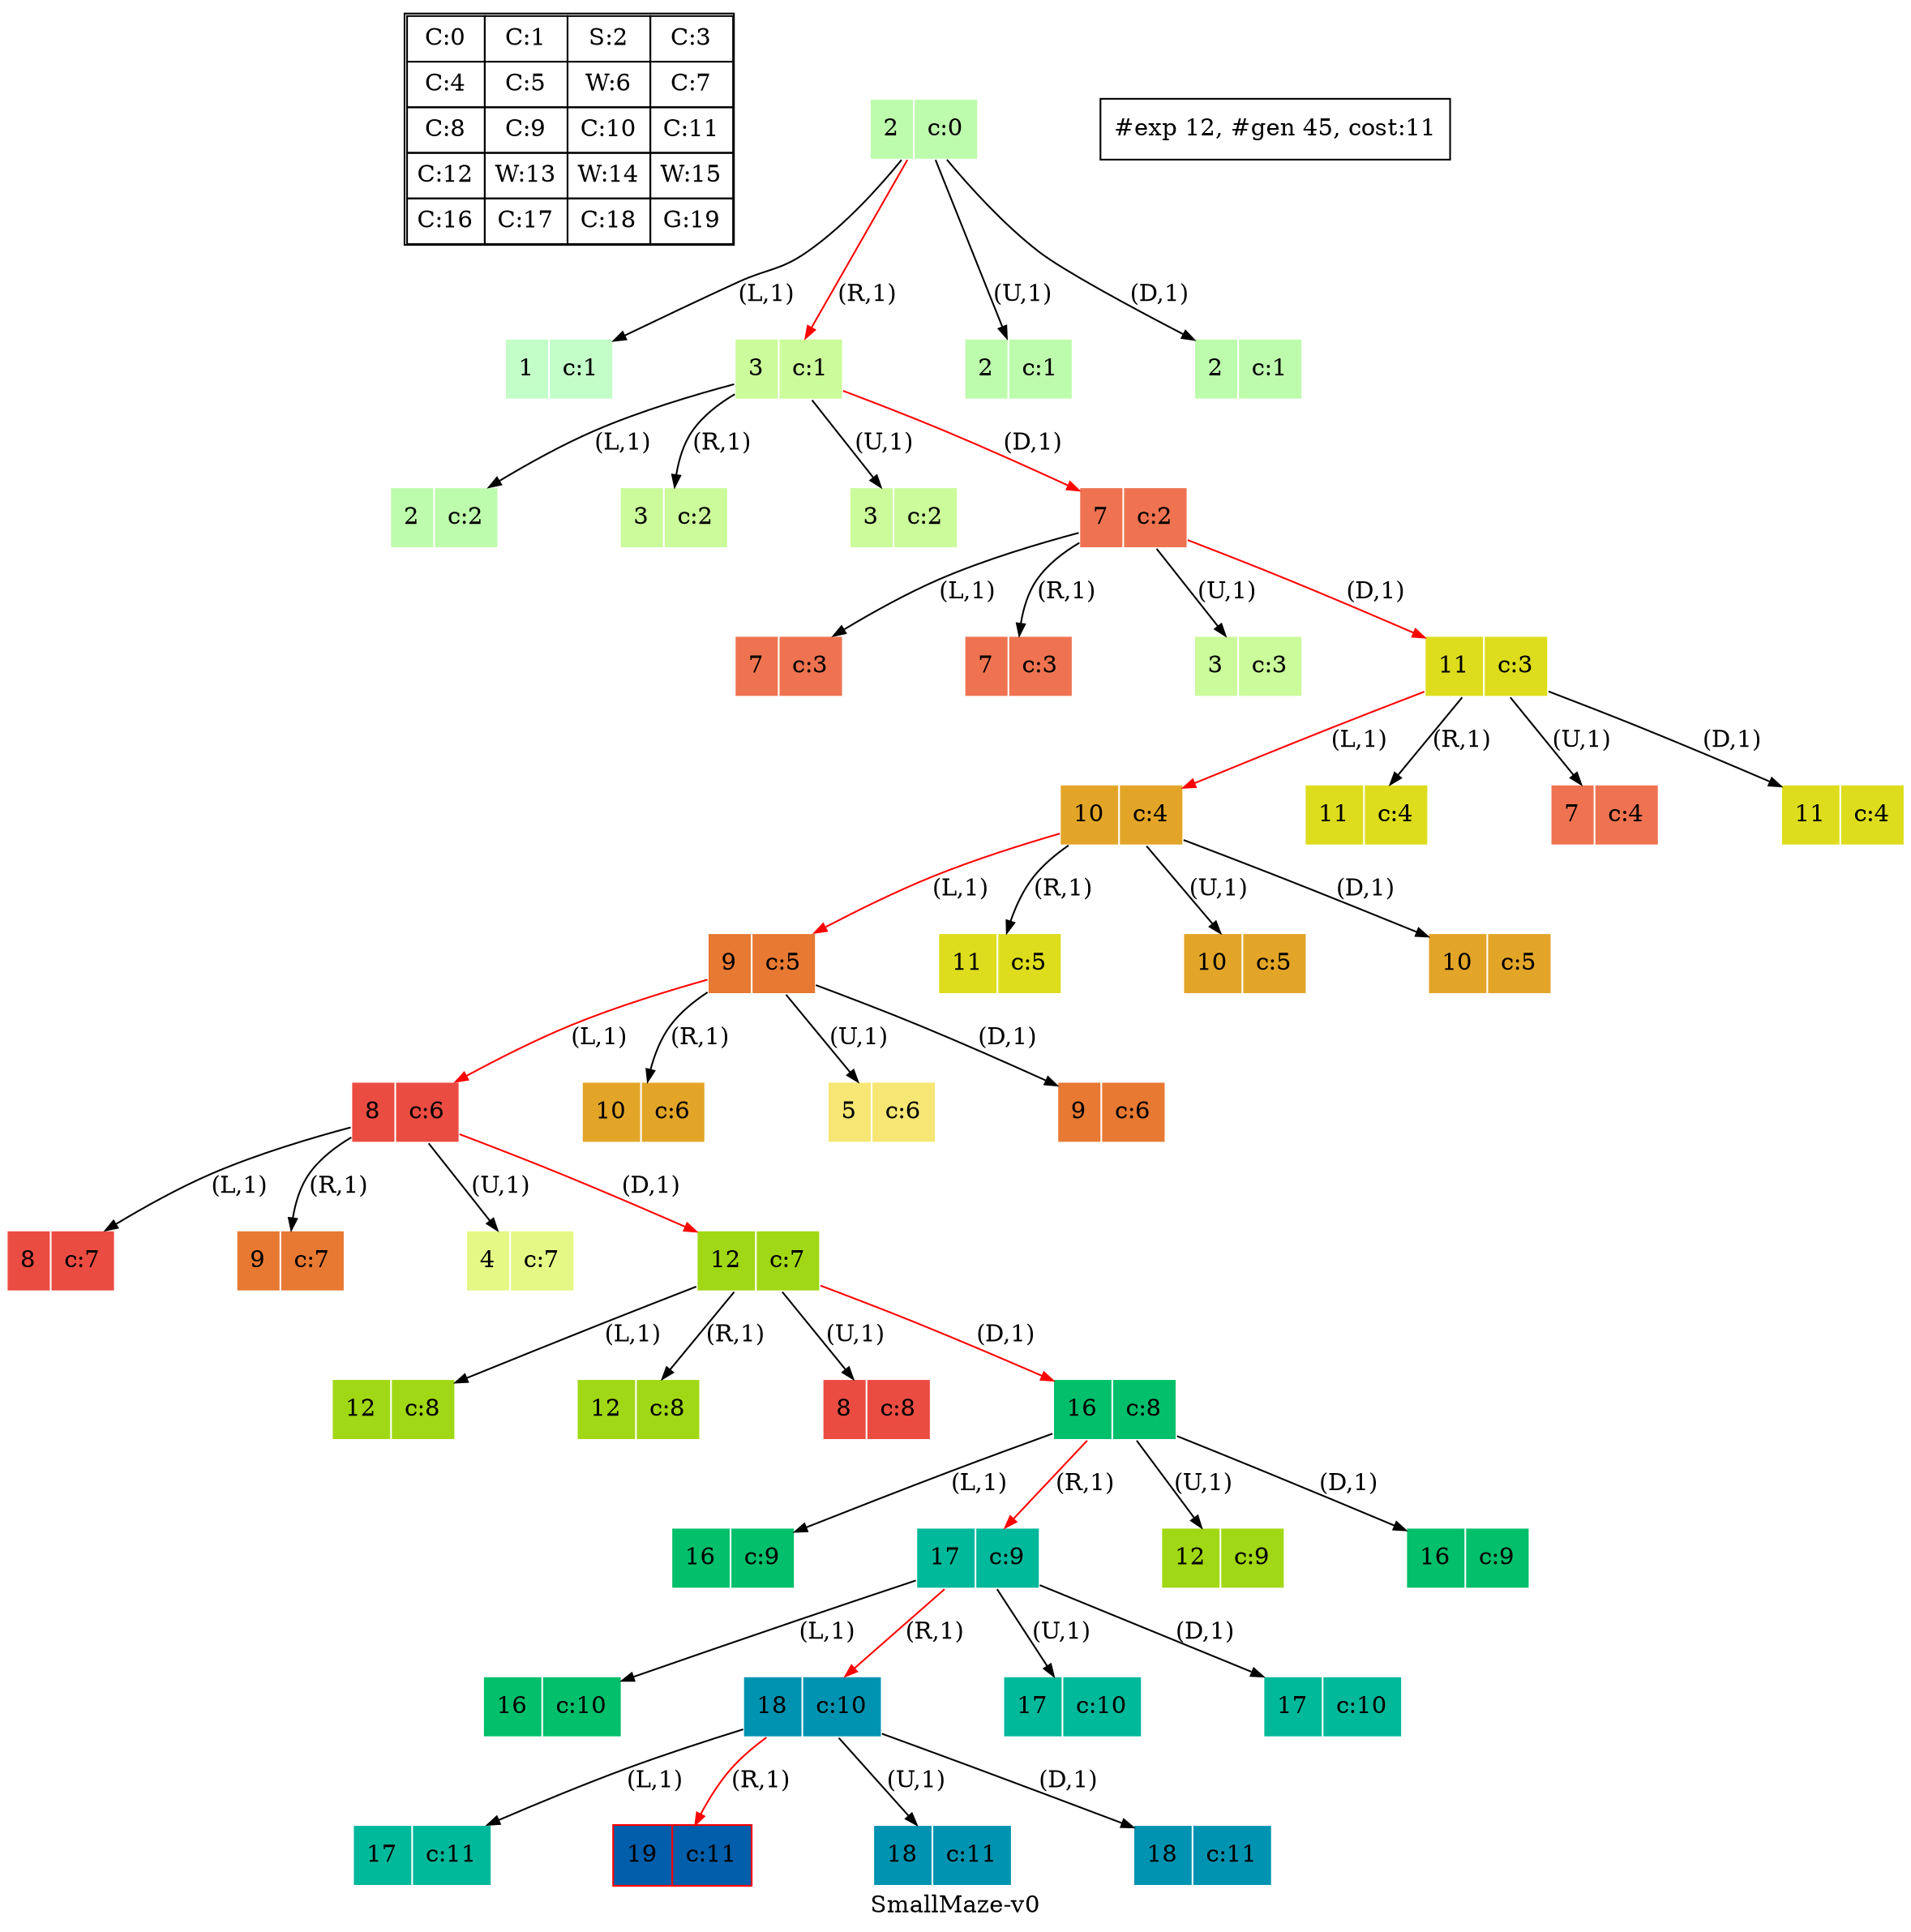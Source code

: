 digraph SmallMaze { label="SmallMaze-v0"
subgraph MAP {label=Map;map [shape=plaintext label=<<table border="1" cellpadding="5" cellspacing="0" cellborder="1"><tr><td>C:0</td><td>C:1</td><td>S:2</td><td>C:3</td></tr><tr><td>C:4</td><td>C:5</td><td>W:6</td><td>C:7</td></tr><tr><td>C:8</td><td>C:9</td><td>C:10</td><td>C:11</td></tr><tr><td>C:12</td><td>W:13</td><td>W:14</td><td>W:15</td></tr><tr><td>C:16</td><td>C:17</td><td>C:18</td><td>G:19</td></tr></table>>]} 
nodesep=1 ranksep=0.5 node [shape=record] edge [arrowsize=0.7] 
"0_2" [label="<f0>2 |<f1> c:0" style=filled color=white fillcolor="0.29607843 0.31486959 0.98720184 1.        "]
"0_2.1-0" [label="<f0>1 |<f1> c:1" style=filled color=white fillcolor="0.35098039 0.23194764 0.99315867 1.        "] "0_2" -> "0_2.1-0" [label="(L,1)" ]; 
"0_2.3-1" [label="<f0>3 |<f1> c:1" style=filled color=white fillcolor="0.24901961 0.38410575 0.98063477 1.        "] "0_2" -> "0_2.3-1" [label="(R,1)" color=red ];  
"0_2.2-2" [label="<f0>2 |<f1> c:1" style=filled color=white fillcolor="0.29607843 0.31486959 0.98720184 1.        "] "0_2" -> "0_2.2-2" [label="(U,1)" ]; 
"0_2.2-3" [label="<f0>2 |<f1> c:1" style=filled color=white fillcolor="0.29607843 0.31486959 0.98720184 1.        "] "0_2" -> "0_2.2-3" [label="(D,1)" ]; 
"0_2.3.2-0" [label="<f0>2 |<f1> c:2" style=filled color=white fillcolor="0.29607843 0.31486959 0.98720184 1.        "] "0_2.3-1" -> "0_2.3.2-0" [label="(L,1)" ]; 
"0_2.3.3-1" [label="<f0>3 |<f1> c:2" style=filled color=white fillcolor="0.24901961 0.38410575 0.98063477 1.        "] "0_2.3-1" -> "0_2.3.3-1" [label="(R,1)" ]; 
"0_2.3.3-2" [label="<f0>3 |<f1> c:2" style=filled color=white fillcolor="0.24901961 0.38410575 0.98063477 1.        "] "0_2.3-1" -> "0_2.3.3-2" [label="(U,1)" ]; 
"0_2.3.7-3" [label="<f0>7 |<f1> c:2" style=filled color=white fillcolor="0.0372549  0.66454018 0.93467977 1.        "] "0_2.3-1" -> "0_2.3.7-3" [label="(D,1)" color=red ];  
"0_2.3.7.7-0" [label="<f0>7 |<f1> c:3" style=filled color=white fillcolor="0.0372549  0.66454018 0.93467977 1.        "] "0_2.3.7-3" -> "0_2.3.7.7-0" [label="(L,1)" ]; 
"0_2.3.7.7-1" [label="<f0>7 |<f1> c:3" style=filled color=white fillcolor="0.0372549  0.66454018 0.93467977 1.        "] "0_2.3.7-3" -> "0_2.3.7.7-1" [label="(R,1)" ]; 
"0_2.3.7.3-2" [label="<f0>3 |<f1> c:3" style=filled color=white fillcolor="0.24901961 0.38410575 0.98063477 1.        "] "0_2.3.7-3" -> "0_2.3.7.3-2" [label="(U,1)" ]; 
"0_2.3.7.11-3" [label="<f0>11 |<f1> c:3" style=filled color=white fillcolor="0.16666667 0.8660254  0.8660254  1.        "] "0_2.3.7-3" -> "0_2.3.7.11-3" [label="(D,1)" color=red ];  
"0_2.3.7.11.10-0" [label="<f0>10 |<f1> c:4" style=filled color=white fillcolor="0.11176471 0.81974048 0.88677369 1.        "] "0_2.3.7.11-3" -> "0_2.3.7.11.10-0" [label="(L,1)" color=red ];  
"0_2.3.7.11.11-1" [label="<f0>11 |<f1> c:4" style=filled color=white fillcolor="0.16666667 0.8660254  0.8660254  1.        "] "0_2.3.7.11-3" -> "0_2.3.7.11.11-1" [label="(R,1)" ]; 
"0_2.3.7.11.7-2" [label="<f0>7 |<f1> c:4" style=filled color=white fillcolor="0.0372549  0.66454018 0.93467977 1.        "] "0_2.3.7.11-3" -> "0_2.3.7.11.7-2" [label="(U,1)" ]; 
"0_2.3.7.11.11-3" [label="<f0>11 |<f1> c:4" style=filled color=white fillcolor="0.16666667 0.8660254  0.8660254  1.        "] "0_2.3.7.11-3" -> "0_2.3.7.11.11-3" [label="(D,1)" ]; 
"0_2.3.7.11.10.9-0" [label="<f0>9 |<f1> c:5" style=filled color=white fillcolor="0.06470588 0.77520398 0.9032472  1.        "] "0_2.3.7.11.10-0" -> "0_2.3.7.11.10.9-0" [label="(L,1)" color=red ];  
"0_2.3.7.11.10.11-1" [label="<f0>11 |<f1> c:5" style=filled color=white fillcolor="0.16666667 0.8660254  0.8660254  1.        "] "0_2.3.7.11.10-0" -> "0_2.3.7.11.10.11-1" [label="(R,1)" ]; 
"0_2.3.7.11.10.10-2" [label="<f0>10 |<f1> c:5" style=filled color=white fillcolor="0.11176471 0.81974048 0.88677369 1.        "] "0_2.3.7.11.10-0" -> "0_2.3.7.11.10.10-2" [label="(U,1)" ]; 
"0_2.3.7.11.10.10-3" [label="<f0>10 |<f1> c:5" style=filled color=white fillcolor="0.11176471 0.81974048 0.88677369 1.        "] "0_2.3.7.11.10-0" -> "0_2.3.7.11.10.10-3" [label="(D,1)" ]; 
"0_2.3.7.11.10.9.8-0" [label="<f0>8 |<f1> c:6" style=filled color=white fillcolor="0.00980392 0.71791192 0.92090552 1.        "] "0_2.3.7.11.10.9-0" -> "0_2.3.7.11.10.9.8-0" [label="(L,1)" color=red ];  
"0_2.3.7.11.10.9.10-1" [label="<f0>10 |<f1> c:6" style=filled color=white fillcolor="0.11176471 0.81974048 0.88677369 1.        "] "0_2.3.7.11.10.9-0" -> "0_2.3.7.11.10.9.10-1" [label="(R,1)" ]; 
"0_2.3.7.11.10.9.5-2" [label="<f0>5 |<f1> c:6" style=filled color=white fillcolor="0.14705882 0.52643216 0.96182564 1.        "] "0_2.3.7.11.10.9-0" -> "0_2.3.7.11.10.9.5-2" [label="(U,1)" ]; 
"0_2.3.7.11.10.9.9-3" [label="<f0>9 |<f1> c:6" style=filled color=white fillcolor="0.06470588 0.77520398 0.9032472  1.        "] "0_2.3.7.11.10.9-0" -> "0_2.3.7.11.10.9.9-3" [label="(D,1)" ]; 
"0_2.3.7.11.10.9.8.8-0" [label="<f0>8 |<f1> c:7" style=filled color=white fillcolor="0.00980392 0.71791192 0.92090552 1.        "] "0_2.3.7.11.10.9.8-0" -> "0_2.3.7.11.10.9.8.8-0" [label="(L,1)" ]; 
"0_2.3.7.11.10.9.8.9-1" [label="<f0>9 |<f1> c:7" style=filled color=white fillcolor="0.06470588 0.77520398 0.9032472  1.        "] "0_2.3.7.11.10.9.8-0" -> "0_2.3.7.11.10.9.8.9-1" [label="(R,1)" ]; 
"0_2.3.7.11.10.9.8.4-2" [label="<f0>4 |<f1> c:7" style=filled color=white fillcolor="0.19411765 0.46220388 0.97128103 1.        "] "0_2.3.7.11.10.9.8-0" -> "0_2.3.7.11.10.9.8.4-2" [label="(U,1)" ]; 
"0_2.3.7.11.10.9.8.12-3" [label="<f0>12 |<f1> c:7" style=filled color=white fillcolor="0.21372549 0.9005867  0.84695821 1.        "] "0_2.3.7.11.10.9.8-0" -> "0_2.3.7.11.10.9.8.12-3" [label="(D,1)" color=red ];  
"0_2.3.7.11.10.9.8.12.12-0" [label="<f0>12 |<f1> c:8" style=filled color=white fillcolor="0.21372549 0.9005867  0.84695821 1.        "] "0_2.3.7.11.10.9.8.12-3" -> "0_2.3.7.11.10.9.8.12.12-0" [label="(L,1)" ]; 
"0_2.3.7.11.10.9.8.12.12-1" [label="<f0>12 |<f1> c:8" style=filled color=white fillcolor="0.21372549 0.9005867  0.84695821 1.        "] "0_2.3.7.11.10.9.8.12-3" -> "0_2.3.7.11.10.9.8.12.12-1" [label="(R,1)" ]; 
"0_2.3.7.11.10.9.8.12.8-2" [label="<f0>8 |<f1> c:8" style=filled color=white fillcolor="0.00980392 0.71791192 0.92090552 1.        "] "0_2.3.7.11.10.9.8.12-3" -> "0_2.3.7.11.10.9.8.12.8-2" [label="(U,1)" ]; 
"0_2.3.7.11.10.9.8.12.16-3" [label="<f0>16 |<f1> c:8" style=filled color=white fillcolor="0.4254902  0.99315867 0.74725253 1.        "] "0_2.3.7.11.10.9.8.12-3" -> "0_2.3.7.11.10.9.8.12.16-3" [label="(D,1)" color=red ];  
"0_2.3.7.11.10.9.8.12.16.16-0" [label="<f0>16 |<f1> c:9" style=filled color=white fillcolor="0.4254902  0.99315867 0.74725253 1.        "] "0_2.3.7.11.10.9.8.12.16-3" -> "0_2.3.7.11.10.9.8.12.16.16-0" [label="(L,1)" ]; 
"0_2.3.7.11.10.9.8.12.16.17-1" [label="<f0>17 |<f1> c:9" style=filled color=white fillcolor="0.47254902 0.99907048 0.72218645 1.        "] "0_2.3.7.11.10.9.8.12.16-3" -> "0_2.3.7.11.10.9.8.12.16.17-1" [label="(R,1)" color=red ];  
"0_2.3.7.11.10.9.8.12.16.12-2" [label="<f0>12 |<f1> c:9" style=filled color=white fillcolor="0.21372549 0.9005867  0.84695821 1.        "] "0_2.3.7.11.10.9.8.12.16-3" -> "0_2.3.7.11.10.9.8.12.16.12-2" [label="(U,1)" ]; 
"0_2.3.7.11.10.9.8.12.16.16-3" [label="<f0>16 |<f1> c:9" style=filled color=white fillcolor="0.4254902  0.99315867 0.74725253 1.        "] "0_2.3.7.11.10.9.8.12.16-3" -> "0_2.3.7.11.10.9.8.12.16.16-3" [label="(D,1)" ]; 
"0_2.3.7.11.10.9.8.12.16.17.16-0" [label="<f0>16 |<f1> c:10" style=filled color=white fillcolor="0.4254902  0.99315867 0.74725253 1.        "] "0_2.3.7.11.10.9.8.12.16.17-1" -> "0_2.3.7.11.10.9.8.12.16.17.16-0" [label="(L,1)" ]; 
"0_2.3.7.11.10.9.8.12.16.17.18-1" [label="<f0>18 |<f1> c:10" style=filled color=white fillcolor="0.52745098 0.99907048 0.69169844 1.        "] "0_2.3.7.11.10.9.8.12.16.17-1" -> "0_2.3.7.11.10.9.8.12.16.17.18-1" [label="(R,1)" color=red ];  
"0_2.3.7.11.10.9.8.12.16.17.17-2" [label="<f0>17 |<f1> c:10" style=filled color=white fillcolor="0.47254902 0.99907048 0.72218645 1.        "] "0_2.3.7.11.10.9.8.12.16.17-1" -> "0_2.3.7.11.10.9.8.12.16.17.17-2" [label="(U,1)" ]; 
"0_2.3.7.11.10.9.8.12.16.17.17-3" [label="<f0>17 |<f1> c:10" style=filled color=white fillcolor="0.47254902 0.99907048 0.72218645 1.        "] "0_2.3.7.11.10.9.8.12.16.17-1" -> "0_2.3.7.11.10.9.8.12.16.17.17-3" [label="(D,1)" ]; 
"0_2.3.7.11.10.9.8.12.16.17.18.17-0" [label="<f0>17 |<f1> c:11" style=filled color=white fillcolor="0.47254902 0.99907048 0.72218645 1.        "] "0_2.3.7.11.10.9.8.12.16.17.18-1" -> "0_2.3.7.11.10.9.8.12.16.17.18.17-0" [label="(L,1)" ]; 
"0_2.3.7.11.10.9.8.12.16.17.18.19-1" [label="<f0>19 |<f1> c:11" style=filled color=red fillcolor="0.5745098  0.99315867 0.66454018 1.        "] "0_2.3.7.11.10.9.8.12.16.17.18-1" -> "0_2.3.7.11.10.9.8.12.16.17.18.19-1" [label="(R,1)" color=red ];  
"0_2.3.7.11.10.9.8.12.16.17.18.18-2" [label="<f0>18 |<f1> c:11" style=filled color=white fillcolor="0.52745098 0.99907048 0.69169844 1.        "] "0_2.3.7.11.10.9.8.12.16.17.18-1" -> "0_2.3.7.11.10.9.8.12.16.17.18.18-2" [label="(U,1)" ]; 
"0_2.3.7.11.10.9.8.12.16.17.18.18-3" [label="<f0>18 |<f1> c:11" style=filled color=white fillcolor="0.52745098 0.99907048 0.69169844 1.        "] "0_2.3.7.11.10.9.8.12.16.17.18-1" -> "0_2.3.7.11.10.9.8.12.16.17.18.18-3" [label="(D,1)" ]; 
 "#exp 12, #gen 45, cost:11" [ shape=box ];
}
